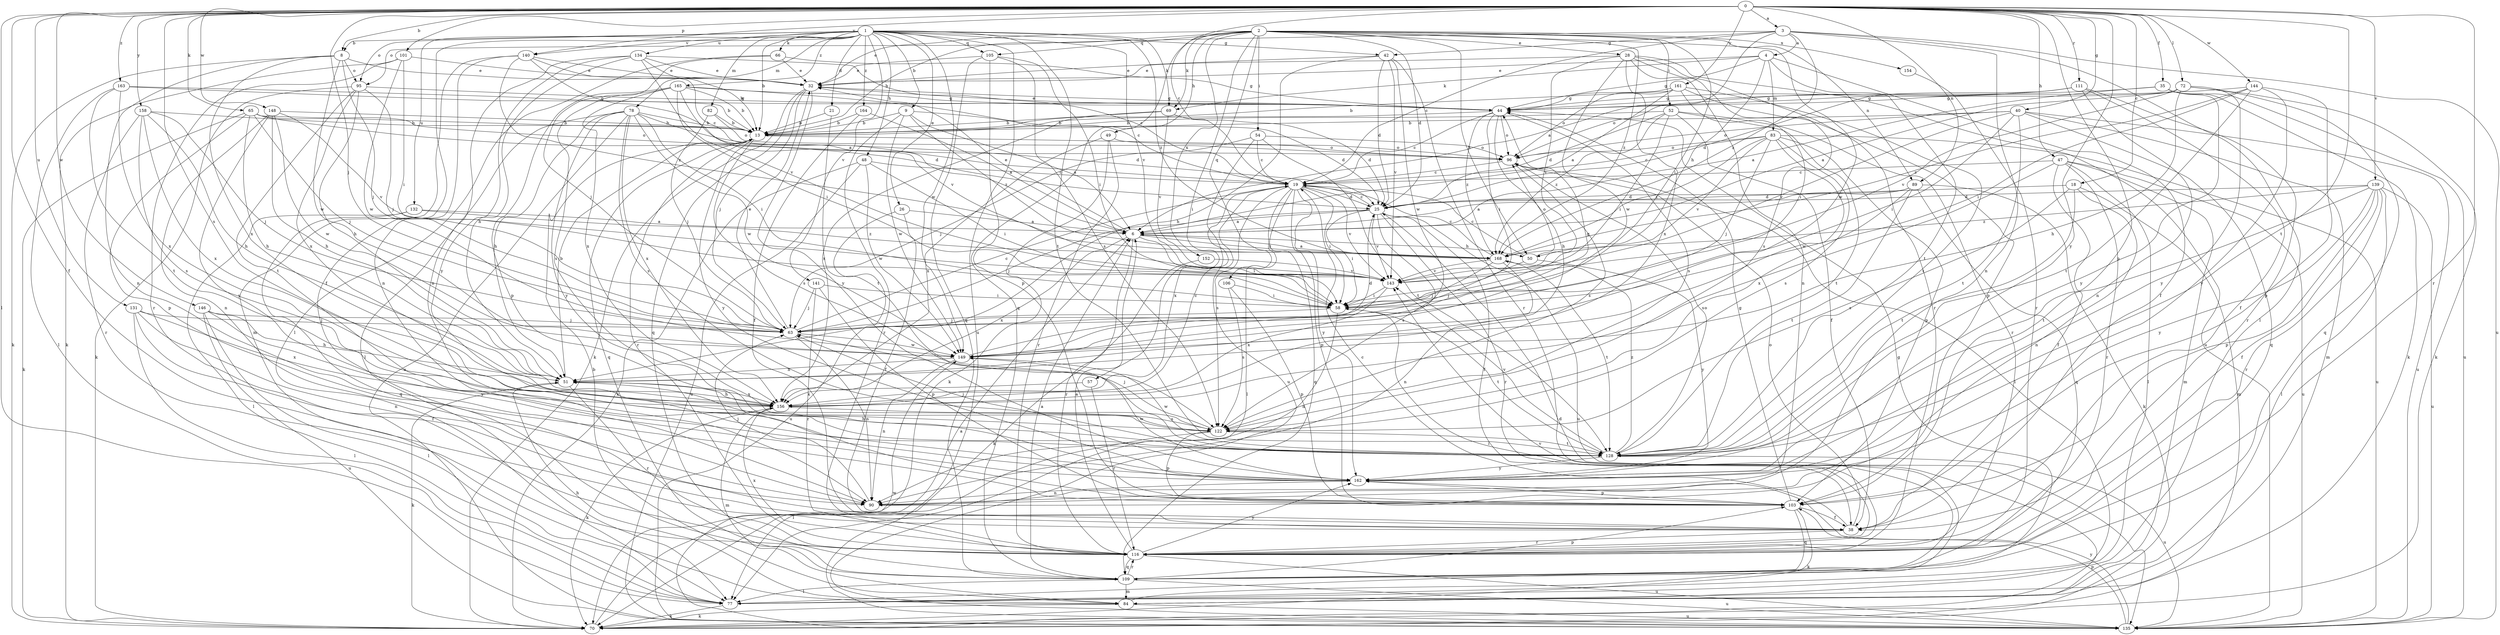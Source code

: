 strict digraph  {
0;
1;
2;
3;
4;
6;
8;
9;
13;
18;
19;
21;
25;
26;
28;
32;
35;
38;
40;
42;
44;
47;
48;
49;
50;
51;
52;
54;
57;
58;
63;
65;
66;
69;
70;
72;
77;
78;
82;
83;
84;
89;
90;
95;
96;
101;
103;
105;
106;
109;
111;
116;
122;
128;
131;
132;
134;
135;
139;
140;
141;
143;
144;
146;
148;
149;
152;
154;
156;
158;
161;
162;
163;
164;
165;
168;
0 -> 3  [label=a];
0 -> 8  [label=b];
0 -> 18  [label=c];
0 -> 19  [label=c];
0 -> 35  [label=f];
0 -> 38  [label=f];
0 -> 40  [label=g];
0 -> 47  [label=h];
0 -> 63  [label=j];
0 -> 65  [label=k];
0 -> 72  [label=l];
0 -> 77  [label=l];
0 -> 89  [label=n];
0 -> 101  [label=p];
0 -> 103  [label=p];
0 -> 111  [label=r];
0 -> 116  [label=r];
0 -> 122  [label=s];
0 -> 128  [label=t];
0 -> 131  [label=u];
0 -> 139  [label=v];
0 -> 140  [label=v];
0 -> 144  [label=w];
0 -> 146  [label=w];
0 -> 148  [label=w];
0 -> 158  [label=y];
0 -> 161  [label=y];
0 -> 162  [label=y];
0 -> 163  [label=z];
1 -> 8  [label=b];
1 -> 9  [label=b];
1 -> 13  [label=b];
1 -> 21  [label=d];
1 -> 26  [label=e];
1 -> 38  [label=f];
1 -> 42  [label=g];
1 -> 48  [label=h];
1 -> 66  [label=k];
1 -> 69  [label=k];
1 -> 78  [label=m];
1 -> 82  [label=m];
1 -> 95  [label=o];
1 -> 105  [label=q];
1 -> 128  [label=t];
1 -> 132  [label=u];
1 -> 134  [label=u];
1 -> 135  [label=u];
1 -> 140  [label=v];
1 -> 141  [label=v];
1 -> 143  [label=v];
1 -> 149  [label=w];
1 -> 164  [label=z];
1 -> 165  [label=z];
1 -> 168  [label=z];
2 -> 13  [label=b];
2 -> 25  [label=d];
2 -> 28  [label=e];
2 -> 32  [label=e];
2 -> 49  [label=h];
2 -> 50  [label=h];
2 -> 52  [label=i];
2 -> 54  [label=i];
2 -> 57  [label=i];
2 -> 58  [label=i];
2 -> 69  [label=k];
2 -> 89  [label=n];
2 -> 105  [label=q];
2 -> 106  [label=q];
2 -> 109  [label=q];
2 -> 149  [label=w];
2 -> 152  [label=x];
2 -> 154  [label=x];
2 -> 168  [label=z];
3 -> 4  [label=a];
3 -> 6  [label=a];
3 -> 19  [label=c];
3 -> 42  [label=g];
3 -> 77  [label=l];
3 -> 90  [label=n];
3 -> 95  [label=o];
3 -> 135  [label=u];
3 -> 168  [label=z];
4 -> 32  [label=e];
4 -> 38  [label=f];
4 -> 44  [label=g];
4 -> 50  [label=h];
4 -> 69  [label=k];
4 -> 83  [label=m];
4 -> 128  [label=t];
6 -> 32  [label=e];
6 -> 50  [label=h];
6 -> 58  [label=i];
6 -> 116  [label=r];
6 -> 156  [label=x];
6 -> 168  [label=z];
8 -> 32  [label=e];
8 -> 63  [label=j];
8 -> 70  [label=k];
8 -> 90  [label=n];
8 -> 95  [label=o];
8 -> 149  [label=w];
8 -> 156  [label=x];
9 -> 6  [label=a];
9 -> 13  [label=b];
9 -> 25  [label=d];
9 -> 116  [label=r];
9 -> 149  [label=w];
9 -> 168  [label=z];
13 -> 96  [label=o];
13 -> 109  [label=q];
13 -> 116  [label=r];
13 -> 122  [label=s];
13 -> 162  [label=y];
18 -> 25  [label=d];
18 -> 84  [label=m];
18 -> 90  [label=n];
18 -> 122  [label=s];
18 -> 128  [label=t];
19 -> 25  [label=d];
19 -> 58  [label=i];
19 -> 77  [label=l];
19 -> 103  [label=p];
19 -> 109  [label=q];
19 -> 122  [label=s];
19 -> 143  [label=v];
19 -> 156  [label=x];
19 -> 162  [label=y];
21 -> 13  [label=b];
21 -> 128  [label=t];
25 -> 6  [label=a];
25 -> 19  [label=c];
25 -> 38  [label=f];
25 -> 58  [label=i];
25 -> 63  [label=j];
25 -> 116  [label=r];
25 -> 122  [label=s];
25 -> 135  [label=u];
25 -> 143  [label=v];
26 -> 6  [label=a];
26 -> 38  [label=f];
26 -> 135  [label=u];
28 -> 32  [label=e];
28 -> 90  [label=n];
28 -> 116  [label=r];
28 -> 122  [label=s];
28 -> 135  [label=u];
28 -> 143  [label=v];
28 -> 149  [label=w];
28 -> 156  [label=x];
32 -> 44  [label=g];
32 -> 63  [label=j];
32 -> 70  [label=k];
32 -> 109  [label=q];
32 -> 162  [label=y];
35 -> 6  [label=a];
35 -> 44  [label=g];
35 -> 70  [label=k];
35 -> 135  [label=u];
35 -> 162  [label=y];
38 -> 19  [label=c];
38 -> 96  [label=o];
38 -> 116  [label=r];
40 -> 13  [label=b];
40 -> 58  [label=i];
40 -> 84  [label=m];
40 -> 96  [label=o];
40 -> 109  [label=q];
40 -> 128  [label=t];
40 -> 135  [label=u];
40 -> 143  [label=v];
42 -> 25  [label=d];
42 -> 32  [label=e];
42 -> 51  [label=h];
42 -> 116  [label=r];
42 -> 143  [label=v];
42 -> 149  [label=w];
44 -> 13  [label=b];
44 -> 19  [label=c];
44 -> 32  [label=e];
44 -> 51  [label=h];
44 -> 58  [label=i];
44 -> 96  [label=o];
44 -> 122  [label=s];
44 -> 168  [label=z];
47 -> 19  [label=c];
47 -> 38  [label=f];
47 -> 77  [label=l];
47 -> 84  [label=m];
47 -> 116  [label=r];
47 -> 135  [label=u];
47 -> 156  [label=x];
48 -> 19  [label=c];
48 -> 58  [label=i];
48 -> 70  [label=k];
48 -> 135  [label=u];
48 -> 149  [label=w];
49 -> 70  [label=k];
49 -> 96  [label=o];
49 -> 116  [label=r];
49 -> 156  [label=x];
50 -> 19  [label=c];
50 -> 63  [label=j];
50 -> 96  [label=o];
50 -> 162  [label=y];
51 -> 13  [label=b];
51 -> 70  [label=k];
51 -> 116  [label=r];
51 -> 156  [label=x];
52 -> 13  [label=b];
52 -> 25  [label=d];
52 -> 38  [label=f];
52 -> 58  [label=i];
52 -> 116  [label=r];
52 -> 128  [label=t];
52 -> 168  [label=z];
54 -> 19  [label=c];
54 -> 63  [label=j];
54 -> 96  [label=o];
54 -> 128  [label=t];
54 -> 135  [label=u];
57 -> 116  [label=r];
57 -> 156  [label=x];
58 -> 63  [label=j];
58 -> 90  [label=n];
58 -> 128  [label=t];
63 -> 19  [label=c];
63 -> 32  [label=e];
63 -> 90  [label=n];
63 -> 149  [label=w];
65 -> 13  [label=b];
65 -> 25  [label=d];
65 -> 51  [label=h];
65 -> 63  [label=j];
65 -> 70  [label=k];
65 -> 96  [label=o];
65 -> 103  [label=p];
66 -> 32  [label=e];
66 -> 44  [label=g];
66 -> 63  [label=j];
66 -> 77  [label=l];
69 -> 13  [label=b];
69 -> 25  [label=d];
69 -> 143  [label=v];
69 -> 156  [label=x];
70 -> 6  [label=a];
70 -> 25  [label=d];
72 -> 6  [label=a];
72 -> 44  [label=g];
72 -> 51  [label=h];
72 -> 70  [label=k];
72 -> 109  [label=q];
72 -> 143  [label=v];
72 -> 162  [label=y];
77 -> 44  [label=g];
77 -> 70  [label=k];
78 -> 13  [label=b];
78 -> 25  [label=d];
78 -> 51  [label=h];
78 -> 58  [label=i];
78 -> 77  [label=l];
78 -> 122  [label=s];
78 -> 135  [label=u];
78 -> 149  [label=w];
78 -> 156  [label=x];
78 -> 162  [label=y];
82 -> 13  [label=b];
82 -> 63  [label=j];
82 -> 96  [label=o];
83 -> 19  [label=c];
83 -> 63  [label=j];
83 -> 96  [label=o];
83 -> 103  [label=p];
83 -> 122  [label=s];
83 -> 135  [label=u];
83 -> 143  [label=v];
83 -> 149  [label=w];
83 -> 168  [label=z];
84 -> 13  [label=b];
84 -> 51  [label=h];
84 -> 70  [label=k];
84 -> 135  [label=u];
84 -> 143  [label=v];
89 -> 6  [label=a];
89 -> 25  [label=d];
89 -> 70  [label=k];
89 -> 109  [label=q];
89 -> 122  [label=s];
89 -> 128  [label=t];
90 -> 63  [label=j];
95 -> 44  [label=g];
95 -> 51  [label=h];
95 -> 63  [label=j];
95 -> 70  [label=k];
95 -> 128  [label=t];
95 -> 156  [label=x];
96 -> 19  [label=c];
96 -> 77  [label=l];
96 -> 122  [label=s];
101 -> 32  [label=e];
101 -> 58  [label=i];
101 -> 70  [label=k];
101 -> 116  [label=r];
101 -> 149  [label=w];
103 -> 38  [label=f];
103 -> 44  [label=g];
103 -> 70  [label=k];
103 -> 109  [label=q];
105 -> 32  [label=e];
105 -> 58  [label=i];
105 -> 103  [label=p];
105 -> 109  [label=q];
105 -> 122  [label=s];
106 -> 58  [label=i];
106 -> 103  [label=p];
106 -> 122  [label=s];
109 -> 6  [label=a];
109 -> 58  [label=i];
109 -> 77  [label=l];
109 -> 84  [label=m];
109 -> 103  [label=p];
109 -> 116  [label=r];
109 -> 135  [label=u];
111 -> 25  [label=d];
111 -> 38  [label=f];
111 -> 44  [label=g];
111 -> 90  [label=n];
111 -> 96  [label=o];
111 -> 116  [label=r];
116 -> 6  [label=a];
116 -> 109  [label=q];
116 -> 135  [label=u];
116 -> 156  [label=x];
116 -> 162  [label=y];
122 -> 63  [label=j];
122 -> 77  [label=l];
122 -> 103  [label=p];
122 -> 128  [label=t];
128 -> 51  [label=h];
128 -> 63  [label=j];
128 -> 96  [label=o];
128 -> 135  [label=u];
128 -> 143  [label=v];
128 -> 149  [label=w];
128 -> 162  [label=y];
128 -> 168  [label=z];
131 -> 38  [label=f];
131 -> 63  [label=j];
131 -> 77  [label=l];
131 -> 90  [label=n];
131 -> 156  [label=x];
132 -> 6  [label=a];
132 -> 77  [label=l];
132 -> 109  [label=q];
132 -> 168  [label=z];
134 -> 13  [label=b];
134 -> 19  [label=c];
134 -> 32  [label=e];
134 -> 51  [label=h];
134 -> 90  [label=n];
134 -> 143  [label=v];
134 -> 162  [label=y];
135 -> 103  [label=p];
135 -> 149  [label=w];
135 -> 162  [label=y];
139 -> 25  [label=d];
139 -> 38  [label=f];
139 -> 77  [label=l];
139 -> 103  [label=p];
139 -> 116  [label=r];
139 -> 128  [label=t];
139 -> 135  [label=u];
139 -> 162  [label=y];
139 -> 168  [label=z];
140 -> 6  [label=a];
140 -> 19  [label=c];
140 -> 32  [label=e];
140 -> 84  [label=m];
140 -> 90  [label=n];
140 -> 168  [label=z];
141 -> 58  [label=i];
141 -> 63  [label=j];
141 -> 103  [label=p];
141 -> 116  [label=r];
143 -> 58  [label=i];
143 -> 156  [label=x];
144 -> 44  [label=g];
144 -> 58  [label=i];
144 -> 103  [label=p];
144 -> 128  [label=t];
144 -> 162  [label=y];
144 -> 168  [label=z];
146 -> 51  [label=h];
146 -> 63  [label=j];
146 -> 77  [label=l];
146 -> 135  [label=u];
146 -> 162  [label=y];
148 -> 13  [label=b];
148 -> 51  [label=h];
148 -> 90  [label=n];
148 -> 143  [label=v];
148 -> 149  [label=w];
148 -> 162  [label=y];
149 -> 25  [label=d];
149 -> 44  [label=g];
149 -> 51  [label=h];
149 -> 90  [label=n];
152 -> 70  [label=k];
152 -> 143  [label=v];
154 -> 116  [label=r];
156 -> 19  [label=c];
156 -> 51  [label=h];
156 -> 70  [label=k];
156 -> 84  [label=m];
156 -> 122  [label=s];
158 -> 13  [label=b];
158 -> 51  [label=h];
158 -> 63  [label=j];
158 -> 116  [label=r];
158 -> 122  [label=s];
158 -> 156  [label=x];
161 -> 6  [label=a];
161 -> 13  [label=b];
161 -> 44  [label=g];
161 -> 58  [label=i];
161 -> 96  [label=o];
161 -> 103  [label=p];
161 -> 128  [label=t];
162 -> 90  [label=n];
162 -> 103  [label=p];
162 -> 149  [label=w];
163 -> 13  [label=b];
163 -> 44  [label=g];
163 -> 77  [label=l];
163 -> 128  [label=t];
163 -> 156  [label=x];
164 -> 6  [label=a];
164 -> 13  [label=b];
164 -> 38  [label=f];
165 -> 13  [label=b];
165 -> 19  [label=c];
165 -> 44  [label=g];
165 -> 58  [label=i];
165 -> 103  [label=p];
165 -> 122  [label=s];
165 -> 143  [label=v];
165 -> 156  [label=x];
168 -> 6  [label=a];
168 -> 19  [label=c];
168 -> 63  [label=j];
168 -> 90  [label=n];
168 -> 128  [label=t];
168 -> 143  [label=v];
}
